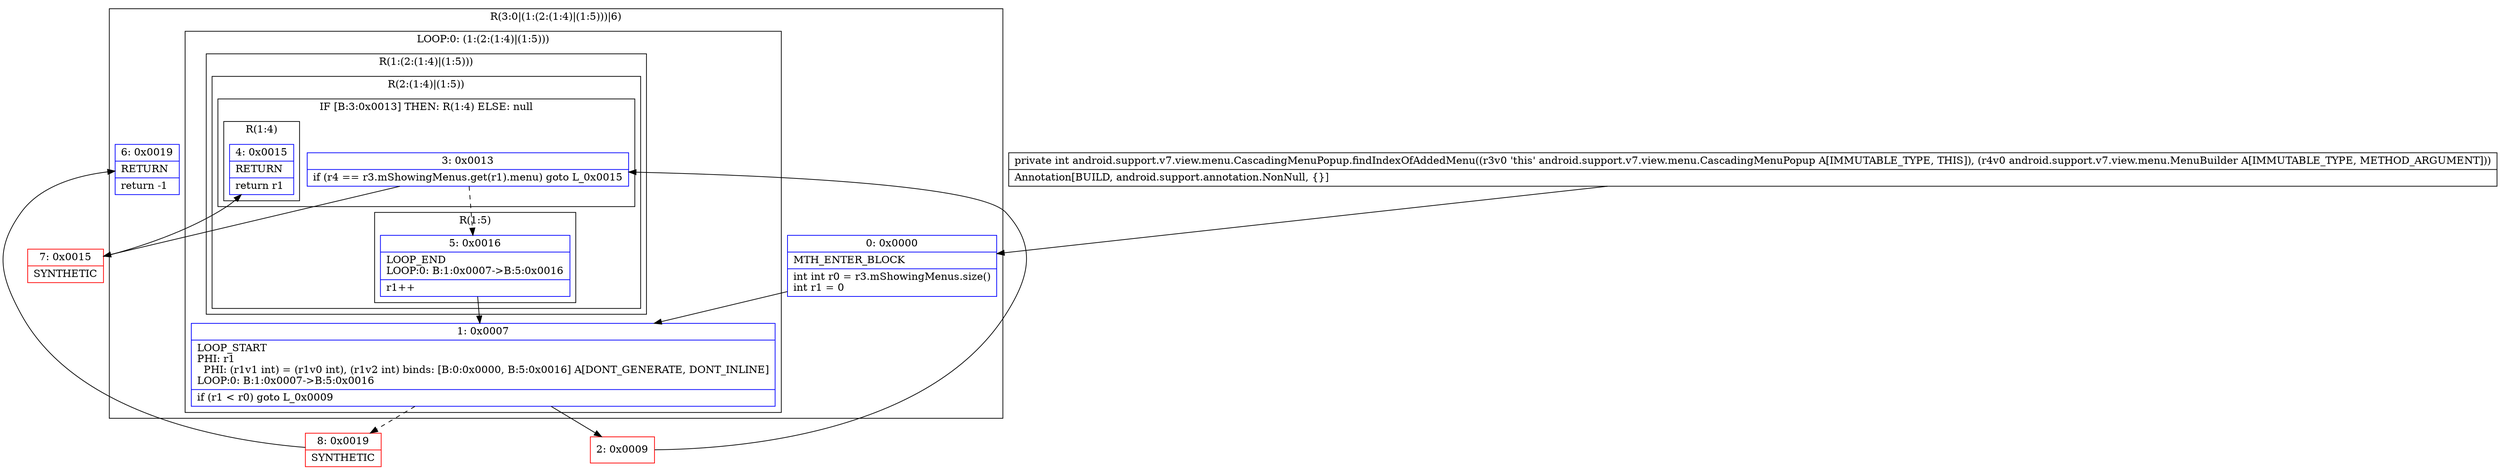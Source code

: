 digraph "CFG forandroid.support.v7.view.menu.CascadingMenuPopup.findIndexOfAddedMenu(Landroid\/support\/v7\/view\/menu\/MenuBuilder;)I" {
subgraph cluster_Region_912488620 {
label = "R(3:0|(1:(2:(1:4)|(1:5)))|6)";
node [shape=record,color=blue];
Node_0 [shape=record,label="{0\:\ 0x0000|MTH_ENTER_BLOCK\l|int int r0 = r3.mShowingMenus.size()\lint r1 = 0\l}"];
subgraph cluster_LoopRegion_697430153 {
label = "LOOP:0: (1:(2:(1:4)|(1:5)))";
node [shape=record,color=blue];
Node_1 [shape=record,label="{1\:\ 0x0007|LOOP_START\lPHI: r1 \l  PHI: (r1v1 int) = (r1v0 int), (r1v2 int) binds: [B:0:0x0000, B:5:0x0016] A[DONT_GENERATE, DONT_INLINE]\lLOOP:0: B:1:0x0007\-\>B:5:0x0016\l|if (r1 \< r0) goto L_0x0009\l}"];
subgraph cluster_Region_2117078653 {
label = "R(1:(2:(1:4)|(1:5)))";
node [shape=record,color=blue];
subgraph cluster_Region_1895167451 {
label = "R(2:(1:4)|(1:5))";
node [shape=record,color=blue];
subgraph cluster_IfRegion_1960568284 {
label = "IF [B:3:0x0013] THEN: R(1:4) ELSE: null";
node [shape=record,color=blue];
Node_3 [shape=record,label="{3\:\ 0x0013|if (r4 == r3.mShowingMenus.get(r1).menu) goto L_0x0015\l}"];
subgraph cluster_Region_1506825715 {
label = "R(1:4)";
node [shape=record,color=blue];
Node_4 [shape=record,label="{4\:\ 0x0015|RETURN\l|return r1\l}"];
}
}
subgraph cluster_Region_1889777160 {
label = "R(1:5)";
node [shape=record,color=blue];
Node_5 [shape=record,label="{5\:\ 0x0016|LOOP_END\lLOOP:0: B:1:0x0007\-\>B:5:0x0016\l|r1++\l}"];
}
}
}
}
Node_6 [shape=record,label="{6\:\ 0x0019|RETURN\l|return \-1\l}"];
}
Node_2 [shape=record,color=red,label="{2\:\ 0x0009}"];
Node_7 [shape=record,color=red,label="{7\:\ 0x0015|SYNTHETIC\l}"];
Node_8 [shape=record,color=red,label="{8\:\ 0x0019|SYNTHETIC\l}"];
MethodNode[shape=record,label="{private int android.support.v7.view.menu.CascadingMenuPopup.findIndexOfAddedMenu((r3v0 'this' android.support.v7.view.menu.CascadingMenuPopup A[IMMUTABLE_TYPE, THIS]), (r4v0 android.support.v7.view.menu.MenuBuilder A[IMMUTABLE_TYPE, METHOD_ARGUMENT]))  | Annotation[BUILD, android.support.annotation.NonNull, \{\}]\l}"];
MethodNode -> Node_0;
Node_0 -> Node_1;
Node_1 -> Node_2;
Node_1 -> Node_8[style=dashed];
Node_3 -> Node_5[style=dashed];
Node_3 -> Node_7;
Node_5 -> Node_1;
Node_2 -> Node_3;
Node_7 -> Node_4;
Node_8 -> Node_6;
}

